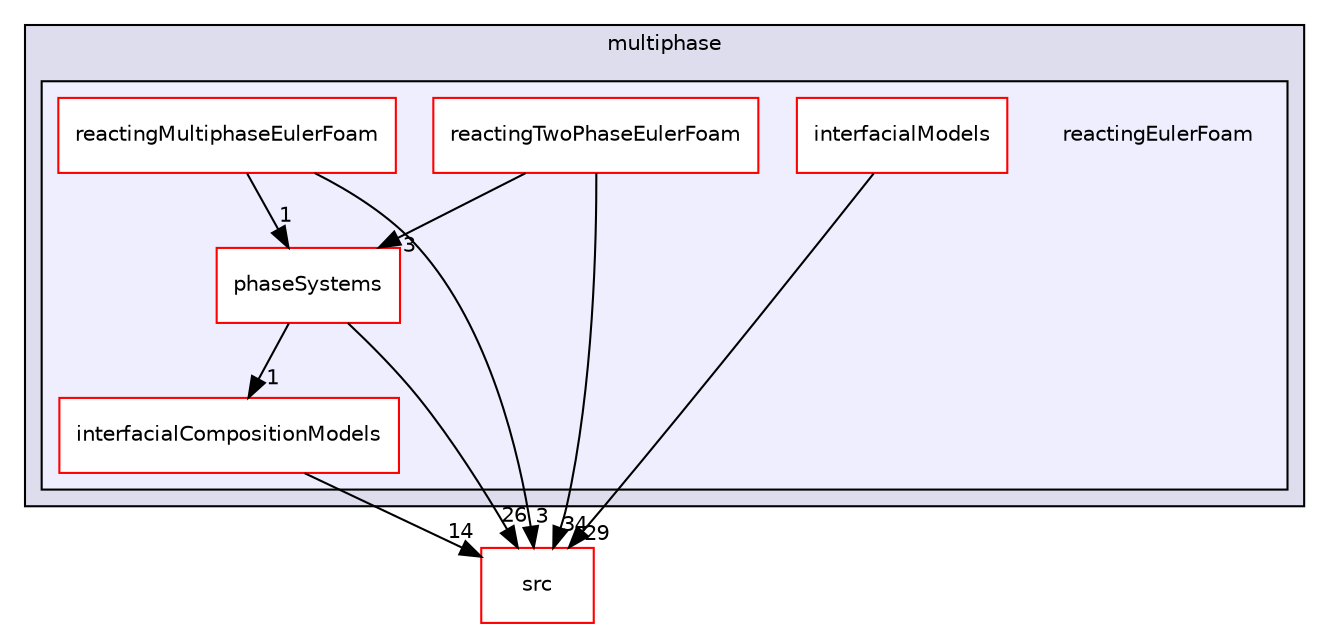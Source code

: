 digraph "applications/solvers/multiphase/reactingEulerFoam" {
  bgcolor=transparent;
  compound=true
  node [ fontsize="10", fontname="Helvetica"];
  edge [ labelfontsize="10", labelfontname="Helvetica"];
  subgraph clusterdir_d62a5a20700de1cb9696e405d497a576 {
    graph [ bgcolor="#ddddee", pencolor="black", label="multiphase" fontname="Helvetica", fontsize="10", URL="dir_d62a5a20700de1cb9696e405d497a576.html"]
  subgraph clusterdir_bd1c0bce0f70f7327528a03b20ac8e2b {
    graph [ bgcolor="#eeeeff", pencolor="black", label="" URL="dir_bd1c0bce0f70f7327528a03b20ac8e2b.html"];
    dir_bd1c0bce0f70f7327528a03b20ac8e2b [shape=plaintext label="reactingEulerFoam"];
    dir_ac187bbca992c8e90ac4c7812a06e744 [shape=box label="interfacialCompositionModels" color="red" fillcolor="white" style="filled" URL="dir_ac187bbca992c8e90ac4c7812a06e744.html"];
    dir_27c83a420e522b8ccff26d2d4e401b3e [shape=box label="interfacialModels" color="red" fillcolor="white" style="filled" URL="dir_27c83a420e522b8ccff26d2d4e401b3e.html"];
    dir_bc741cf0feed825022d764837944696d [shape=box label="phaseSystems" color="red" fillcolor="white" style="filled" URL="dir_bc741cf0feed825022d764837944696d.html"];
    dir_f43e6cbef3f1fcb86eb964dec54a1d5c [shape=box label="reactingMultiphaseEulerFoam" color="red" fillcolor="white" style="filled" URL="dir_f43e6cbef3f1fcb86eb964dec54a1d5c.html"];
    dir_2200706af53c49f0fd77f441278d5c80 [shape=box label="reactingTwoPhaseEulerFoam" color="red" fillcolor="white" style="filled" URL="dir_2200706af53c49f0fd77f441278d5c80.html"];
  }
  }
  dir_68267d1309a1af8e8297ef4c3efbcdba [shape=box label="src" color="red" URL="dir_68267d1309a1af8e8297ef4c3efbcdba.html"];
  dir_bc741cf0feed825022d764837944696d->dir_68267d1309a1af8e8297ef4c3efbcdba [headlabel="26", labeldistance=1.5 headhref="dir_000144_000735.html"];
  dir_bc741cf0feed825022d764837944696d->dir_ac187bbca992c8e90ac4c7812a06e744 [headlabel="1", labeldistance=1.5 headhref="dir_000144_000220.html"];
  dir_f43e6cbef3f1fcb86eb964dec54a1d5c->dir_68267d1309a1af8e8297ef4c3efbcdba [headlabel="3", labeldistance=1.5 headhref="dir_000063_000735.html"];
  dir_f43e6cbef3f1fcb86eb964dec54a1d5c->dir_bc741cf0feed825022d764837944696d [headlabel="1", labeldistance=1.5 headhref="dir_000063_000144.html"];
  dir_ac187bbca992c8e90ac4c7812a06e744->dir_68267d1309a1af8e8297ef4c3efbcdba [headlabel="14", labeldistance=1.5 headhref="dir_000220_000735.html"];
  dir_2200706af53c49f0fd77f441278d5c80->dir_68267d1309a1af8e8297ef4c3efbcdba [headlabel="34", labeldistance=1.5 headhref="dir_000065_000735.html"];
  dir_2200706af53c49f0fd77f441278d5c80->dir_bc741cf0feed825022d764837944696d [headlabel="3", labeldistance=1.5 headhref="dir_000065_000144.html"];
  dir_27c83a420e522b8ccff26d2d4e401b3e->dir_68267d1309a1af8e8297ef4c3efbcdba [headlabel="29", labeldistance=1.5 headhref="dir_000169_000735.html"];
}
